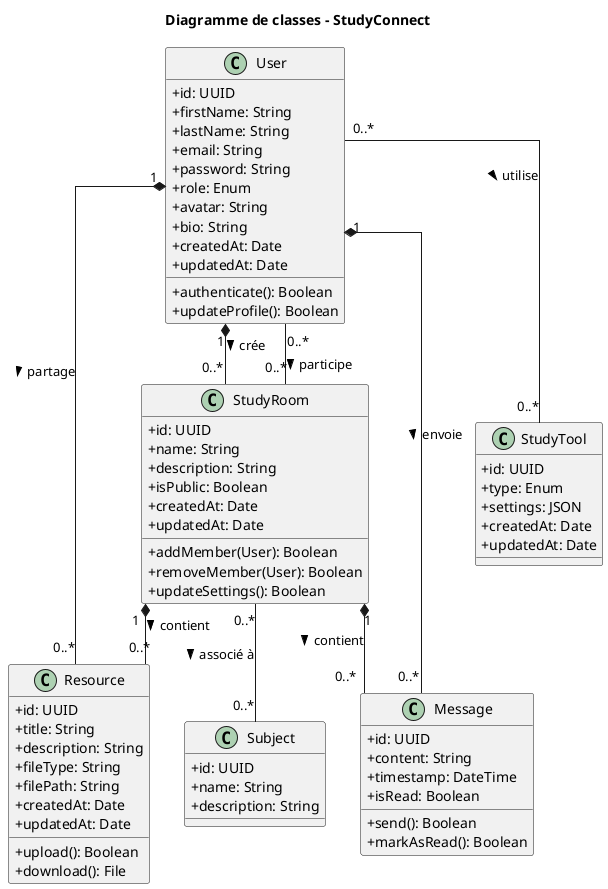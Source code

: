 @startuml chapterIII_uml_class_diagram
skinparam classAttributeIconSize 0
skinparam shadowing false
skinparam monochrome false
skinparam linetype ortho
skinparam packageStyle rectangle
skinparam backgroundColor white

title Diagramme de classes - StudyConnect

class User {
  +id: UUID
  +firstName: String
  +lastName: String
  +email: String
  +password: String
  +role: Enum
  +avatar: String
  +bio: String
  +createdAt: Date
  +updatedAt: Date
  +authenticate(): Boolean
  +updateProfile(): Boolean
}

class StudyRoom {
  +id: UUID
  +name: String
  +description: String
  +isPublic: Boolean
  +createdAt: Date
  +updatedAt: Date
  +addMember(User): Boolean
  +removeMember(User): Boolean
  +updateSettings(): Boolean
}

class Resource {
  +id: UUID
  +title: String
  +description: String
  +fileType: String
  +filePath: String
  +createdAt: Date
  +updatedAt: Date
  +upload(): Boolean
  +download(): File
}

class Message {
  +id: UUID
  +content: String
  +timestamp: DateTime
  +isRead: Boolean
  +send(): Boolean
  +markAsRead(): Boolean
}

class Subject {
  +id: UUID
  +name: String
  +description: String
}

class StudyTool {
  +id: UUID
  +type: Enum
  +settings: JSON
  +createdAt: Date
  +updatedAt: Date
}

User "1" *-- "0..*" StudyRoom : crée >
User "0..*" -- "0..*" StudyRoom : participe >
User "1" *-- "0..*" Resource : partage >
User "1" *-- "0..*" Message : envoie >
StudyRoom "1" *-- "0..*" Message : contient >
StudyRoom "1" *-- "0..*" Resource : contient >
StudyRoom "0..*" -- "0..*" Subject : associé à >
User "0..*" -- "0..*" StudyTool : utilise >

@enduml 